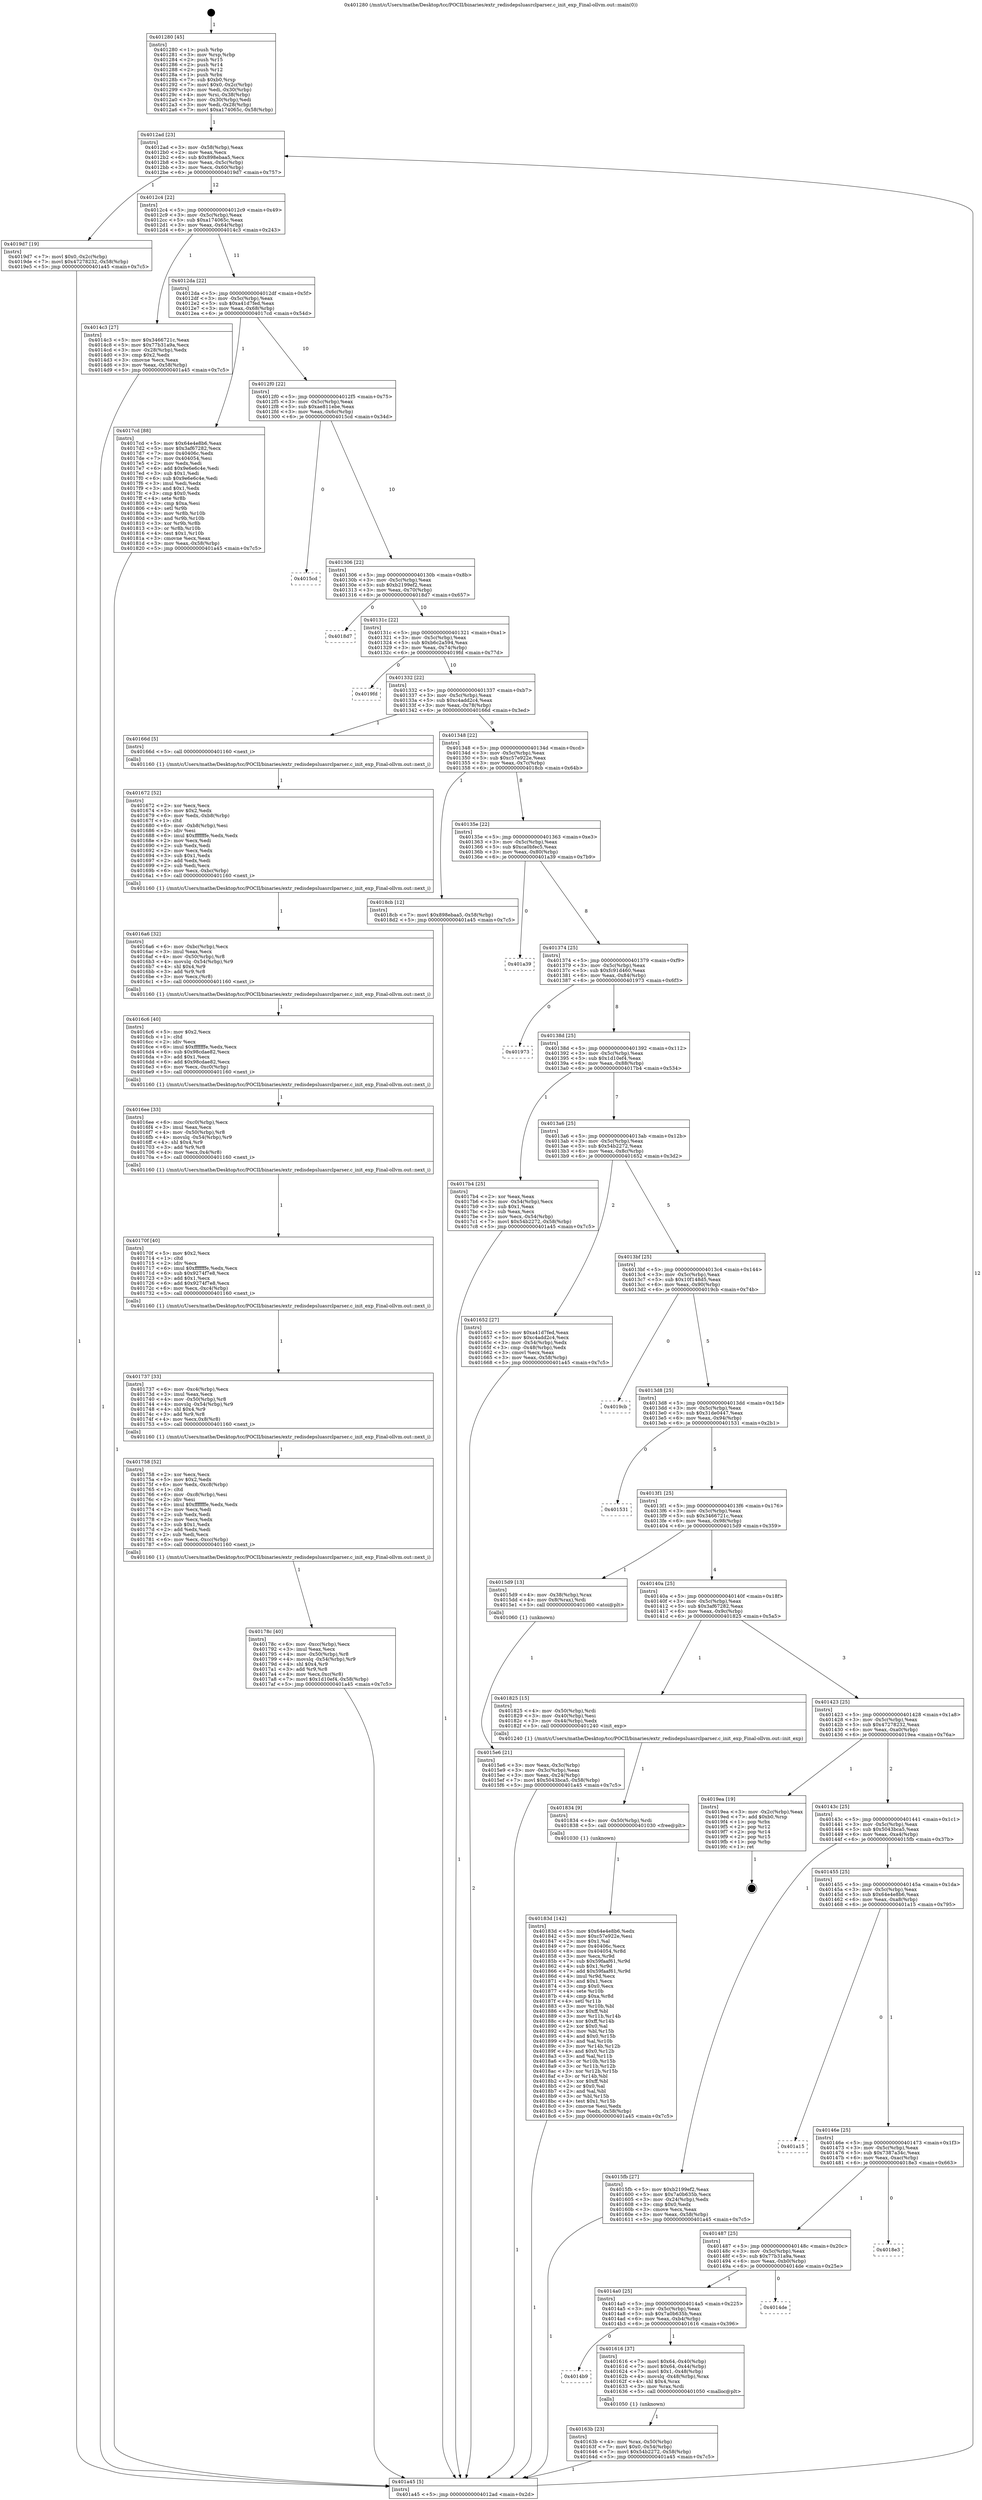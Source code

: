 digraph "0x401280" {
  label = "0x401280 (/mnt/c/Users/mathe/Desktop/tcc/POCII/binaries/extr_redisdepsluasrclparser.c_init_exp_Final-ollvm.out::main(0))"
  labelloc = "t"
  node[shape=record]

  Entry [label="",width=0.3,height=0.3,shape=circle,fillcolor=black,style=filled]
  "0x4012ad" [label="{
     0x4012ad [23]\l
     | [instrs]\l
     &nbsp;&nbsp;0x4012ad \<+3\>: mov -0x58(%rbp),%eax\l
     &nbsp;&nbsp;0x4012b0 \<+2\>: mov %eax,%ecx\l
     &nbsp;&nbsp;0x4012b2 \<+6\>: sub $0x898ebaa5,%ecx\l
     &nbsp;&nbsp;0x4012b8 \<+3\>: mov %eax,-0x5c(%rbp)\l
     &nbsp;&nbsp;0x4012bb \<+3\>: mov %ecx,-0x60(%rbp)\l
     &nbsp;&nbsp;0x4012be \<+6\>: je 00000000004019d7 \<main+0x757\>\l
  }"]
  "0x4019d7" [label="{
     0x4019d7 [19]\l
     | [instrs]\l
     &nbsp;&nbsp;0x4019d7 \<+7\>: movl $0x0,-0x2c(%rbp)\l
     &nbsp;&nbsp;0x4019de \<+7\>: movl $0x47278232,-0x58(%rbp)\l
     &nbsp;&nbsp;0x4019e5 \<+5\>: jmp 0000000000401a45 \<main+0x7c5\>\l
  }"]
  "0x4012c4" [label="{
     0x4012c4 [22]\l
     | [instrs]\l
     &nbsp;&nbsp;0x4012c4 \<+5\>: jmp 00000000004012c9 \<main+0x49\>\l
     &nbsp;&nbsp;0x4012c9 \<+3\>: mov -0x5c(%rbp),%eax\l
     &nbsp;&nbsp;0x4012cc \<+5\>: sub $0xa174065c,%eax\l
     &nbsp;&nbsp;0x4012d1 \<+3\>: mov %eax,-0x64(%rbp)\l
     &nbsp;&nbsp;0x4012d4 \<+6\>: je 00000000004014c3 \<main+0x243\>\l
  }"]
  Exit [label="",width=0.3,height=0.3,shape=circle,fillcolor=black,style=filled,peripheries=2]
  "0x4014c3" [label="{
     0x4014c3 [27]\l
     | [instrs]\l
     &nbsp;&nbsp;0x4014c3 \<+5\>: mov $0x3466721c,%eax\l
     &nbsp;&nbsp;0x4014c8 \<+5\>: mov $0x77b31a9a,%ecx\l
     &nbsp;&nbsp;0x4014cd \<+3\>: mov -0x28(%rbp),%edx\l
     &nbsp;&nbsp;0x4014d0 \<+3\>: cmp $0x2,%edx\l
     &nbsp;&nbsp;0x4014d3 \<+3\>: cmovne %ecx,%eax\l
     &nbsp;&nbsp;0x4014d6 \<+3\>: mov %eax,-0x58(%rbp)\l
     &nbsp;&nbsp;0x4014d9 \<+5\>: jmp 0000000000401a45 \<main+0x7c5\>\l
  }"]
  "0x4012da" [label="{
     0x4012da [22]\l
     | [instrs]\l
     &nbsp;&nbsp;0x4012da \<+5\>: jmp 00000000004012df \<main+0x5f\>\l
     &nbsp;&nbsp;0x4012df \<+3\>: mov -0x5c(%rbp),%eax\l
     &nbsp;&nbsp;0x4012e2 \<+5\>: sub $0xa41d7fed,%eax\l
     &nbsp;&nbsp;0x4012e7 \<+3\>: mov %eax,-0x68(%rbp)\l
     &nbsp;&nbsp;0x4012ea \<+6\>: je 00000000004017cd \<main+0x54d\>\l
  }"]
  "0x401a45" [label="{
     0x401a45 [5]\l
     | [instrs]\l
     &nbsp;&nbsp;0x401a45 \<+5\>: jmp 00000000004012ad \<main+0x2d\>\l
  }"]
  "0x401280" [label="{
     0x401280 [45]\l
     | [instrs]\l
     &nbsp;&nbsp;0x401280 \<+1\>: push %rbp\l
     &nbsp;&nbsp;0x401281 \<+3\>: mov %rsp,%rbp\l
     &nbsp;&nbsp;0x401284 \<+2\>: push %r15\l
     &nbsp;&nbsp;0x401286 \<+2\>: push %r14\l
     &nbsp;&nbsp;0x401288 \<+2\>: push %r12\l
     &nbsp;&nbsp;0x40128a \<+1\>: push %rbx\l
     &nbsp;&nbsp;0x40128b \<+7\>: sub $0xb0,%rsp\l
     &nbsp;&nbsp;0x401292 \<+7\>: movl $0x0,-0x2c(%rbp)\l
     &nbsp;&nbsp;0x401299 \<+3\>: mov %edi,-0x30(%rbp)\l
     &nbsp;&nbsp;0x40129c \<+4\>: mov %rsi,-0x38(%rbp)\l
     &nbsp;&nbsp;0x4012a0 \<+3\>: mov -0x30(%rbp),%edi\l
     &nbsp;&nbsp;0x4012a3 \<+3\>: mov %edi,-0x28(%rbp)\l
     &nbsp;&nbsp;0x4012a6 \<+7\>: movl $0xa174065c,-0x58(%rbp)\l
  }"]
  "0x40183d" [label="{
     0x40183d [142]\l
     | [instrs]\l
     &nbsp;&nbsp;0x40183d \<+5\>: mov $0x64e4e8b6,%edx\l
     &nbsp;&nbsp;0x401842 \<+5\>: mov $0xc57e922e,%esi\l
     &nbsp;&nbsp;0x401847 \<+2\>: mov $0x1,%al\l
     &nbsp;&nbsp;0x401849 \<+7\>: mov 0x40406c,%ecx\l
     &nbsp;&nbsp;0x401850 \<+8\>: mov 0x404054,%r8d\l
     &nbsp;&nbsp;0x401858 \<+3\>: mov %ecx,%r9d\l
     &nbsp;&nbsp;0x40185b \<+7\>: sub $0x59faaf61,%r9d\l
     &nbsp;&nbsp;0x401862 \<+4\>: sub $0x1,%r9d\l
     &nbsp;&nbsp;0x401866 \<+7\>: add $0x59faaf61,%r9d\l
     &nbsp;&nbsp;0x40186d \<+4\>: imul %r9d,%ecx\l
     &nbsp;&nbsp;0x401871 \<+3\>: and $0x1,%ecx\l
     &nbsp;&nbsp;0x401874 \<+3\>: cmp $0x0,%ecx\l
     &nbsp;&nbsp;0x401877 \<+4\>: sete %r10b\l
     &nbsp;&nbsp;0x40187b \<+4\>: cmp $0xa,%r8d\l
     &nbsp;&nbsp;0x40187f \<+4\>: setl %r11b\l
     &nbsp;&nbsp;0x401883 \<+3\>: mov %r10b,%bl\l
     &nbsp;&nbsp;0x401886 \<+3\>: xor $0xff,%bl\l
     &nbsp;&nbsp;0x401889 \<+3\>: mov %r11b,%r14b\l
     &nbsp;&nbsp;0x40188c \<+4\>: xor $0xff,%r14b\l
     &nbsp;&nbsp;0x401890 \<+2\>: xor $0x0,%al\l
     &nbsp;&nbsp;0x401892 \<+3\>: mov %bl,%r15b\l
     &nbsp;&nbsp;0x401895 \<+4\>: and $0x0,%r15b\l
     &nbsp;&nbsp;0x401899 \<+3\>: and %al,%r10b\l
     &nbsp;&nbsp;0x40189c \<+3\>: mov %r14b,%r12b\l
     &nbsp;&nbsp;0x40189f \<+4\>: and $0x0,%r12b\l
     &nbsp;&nbsp;0x4018a3 \<+3\>: and %al,%r11b\l
     &nbsp;&nbsp;0x4018a6 \<+3\>: or %r10b,%r15b\l
     &nbsp;&nbsp;0x4018a9 \<+3\>: or %r11b,%r12b\l
     &nbsp;&nbsp;0x4018ac \<+3\>: xor %r12b,%r15b\l
     &nbsp;&nbsp;0x4018af \<+3\>: or %r14b,%bl\l
     &nbsp;&nbsp;0x4018b2 \<+3\>: xor $0xff,%bl\l
     &nbsp;&nbsp;0x4018b5 \<+2\>: or $0x0,%al\l
     &nbsp;&nbsp;0x4018b7 \<+2\>: and %al,%bl\l
     &nbsp;&nbsp;0x4018b9 \<+3\>: or %bl,%r15b\l
     &nbsp;&nbsp;0x4018bc \<+4\>: test $0x1,%r15b\l
     &nbsp;&nbsp;0x4018c0 \<+3\>: cmovne %esi,%edx\l
     &nbsp;&nbsp;0x4018c3 \<+3\>: mov %edx,-0x58(%rbp)\l
     &nbsp;&nbsp;0x4018c6 \<+5\>: jmp 0000000000401a45 \<main+0x7c5\>\l
  }"]
  "0x4017cd" [label="{
     0x4017cd [88]\l
     | [instrs]\l
     &nbsp;&nbsp;0x4017cd \<+5\>: mov $0x64e4e8b6,%eax\l
     &nbsp;&nbsp;0x4017d2 \<+5\>: mov $0x3af67282,%ecx\l
     &nbsp;&nbsp;0x4017d7 \<+7\>: mov 0x40406c,%edx\l
     &nbsp;&nbsp;0x4017de \<+7\>: mov 0x404054,%esi\l
     &nbsp;&nbsp;0x4017e5 \<+2\>: mov %edx,%edi\l
     &nbsp;&nbsp;0x4017e7 \<+6\>: add $0x9e6e6c4e,%edi\l
     &nbsp;&nbsp;0x4017ed \<+3\>: sub $0x1,%edi\l
     &nbsp;&nbsp;0x4017f0 \<+6\>: sub $0x9e6e6c4e,%edi\l
     &nbsp;&nbsp;0x4017f6 \<+3\>: imul %edi,%edx\l
     &nbsp;&nbsp;0x4017f9 \<+3\>: and $0x1,%edx\l
     &nbsp;&nbsp;0x4017fc \<+3\>: cmp $0x0,%edx\l
     &nbsp;&nbsp;0x4017ff \<+4\>: sete %r8b\l
     &nbsp;&nbsp;0x401803 \<+3\>: cmp $0xa,%esi\l
     &nbsp;&nbsp;0x401806 \<+4\>: setl %r9b\l
     &nbsp;&nbsp;0x40180a \<+3\>: mov %r8b,%r10b\l
     &nbsp;&nbsp;0x40180d \<+3\>: and %r9b,%r10b\l
     &nbsp;&nbsp;0x401810 \<+3\>: xor %r9b,%r8b\l
     &nbsp;&nbsp;0x401813 \<+3\>: or %r8b,%r10b\l
     &nbsp;&nbsp;0x401816 \<+4\>: test $0x1,%r10b\l
     &nbsp;&nbsp;0x40181a \<+3\>: cmovne %ecx,%eax\l
     &nbsp;&nbsp;0x40181d \<+3\>: mov %eax,-0x58(%rbp)\l
     &nbsp;&nbsp;0x401820 \<+5\>: jmp 0000000000401a45 \<main+0x7c5\>\l
  }"]
  "0x4012f0" [label="{
     0x4012f0 [22]\l
     | [instrs]\l
     &nbsp;&nbsp;0x4012f0 \<+5\>: jmp 00000000004012f5 \<main+0x75\>\l
     &nbsp;&nbsp;0x4012f5 \<+3\>: mov -0x5c(%rbp),%eax\l
     &nbsp;&nbsp;0x4012f8 \<+5\>: sub $0xae811ebe,%eax\l
     &nbsp;&nbsp;0x4012fd \<+3\>: mov %eax,-0x6c(%rbp)\l
     &nbsp;&nbsp;0x401300 \<+6\>: je 00000000004015cd \<main+0x34d\>\l
  }"]
  "0x401834" [label="{
     0x401834 [9]\l
     | [instrs]\l
     &nbsp;&nbsp;0x401834 \<+4\>: mov -0x50(%rbp),%rdi\l
     &nbsp;&nbsp;0x401838 \<+5\>: call 0000000000401030 \<free@plt\>\l
     | [calls]\l
     &nbsp;&nbsp;0x401030 \{1\} (unknown)\l
  }"]
  "0x4015cd" [label="{
     0x4015cd\l
  }", style=dashed]
  "0x401306" [label="{
     0x401306 [22]\l
     | [instrs]\l
     &nbsp;&nbsp;0x401306 \<+5\>: jmp 000000000040130b \<main+0x8b\>\l
     &nbsp;&nbsp;0x40130b \<+3\>: mov -0x5c(%rbp),%eax\l
     &nbsp;&nbsp;0x40130e \<+5\>: sub $0xb2199ef2,%eax\l
     &nbsp;&nbsp;0x401313 \<+3\>: mov %eax,-0x70(%rbp)\l
     &nbsp;&nbsp;0x401316 \<+6\>: je 00000000004018d7 \<main+0x657\>\l
  }"]
  "0x40178c" [label="{
     0x40178c [40]\l
     | [instrs]\l
     &nbsp;&nbsp;0x40178c \<+6\>: mov -0xcc(%rbp),%ecx\l
     &nbsp;&nbsp;0x401792 \<+3\>: imul %eax,%ecx\l
     &nbsp;&nbsp;0x401795 \<+4\>: mov -0x50(%rbp),%r8\l
     &nbsp;&nbsp;0x401799 \<+4\>: movslq -0x54(%rbp),%r9\l
     &nbsp;&nbsp;0x40179d \<+4\>: shl $0x4,%r9\l
     &nbsp;&nbsp;0x4017a1 \<+3\>: add %r9,%r8\l
     &nbsp;&nbsp;0x4017a4 \<+4\>: mov %ecx,0xc(%r8)\l
     &nbsp;&nbsp;0x4017a8 \<+7\>: movl $0x1d10ef4,-0x58(%rbp)\l
     &nbsp;&nbsp;0x4017af \<+5\>: jmp 0000000000401a45 \<main+0x7c5\>\l
  }"]
  "0x4018d7" [label="{
     0x4018d7\l
  }", style=dashed]
  "0x40131c" [label="{
     0x40131c [22]\l
     | [instrs]\l
     &nbsp;&nbsp;0x40131c \<+5\>: jmp 0000000000401321 \<main+0xa1\>\l
     &nbsp;&nbsp;0x401321 \<+3\>: mov -0x5c(%rbp),%eax\l
     &nbsp;&nbsp;0x401324 \<+5\>: sub $0xb6c2a594,%eax\l
     &nbsp;&nbsp;0x401329 \<+3\>: mov %eax,-0x74(%rbp)\l
     &nbsp;&nbsp;0x40132c \<+6\>: je 00000000004019fd \<main+0x77d\>\l
  }"]
  "0x401758" [label="{
     0x401758 [52]\l
     | [instrs]\l
     &nbsp;&nbsp;0x401758 \<+2\>: xor %ecx,%ecx\l
     &nbsp;&nbsp;0x40175a \<+5\>: mov $0x2,%edx\l
     &nbsp;&nbsp;0x40175f \<+6\>: mov %edx,-0xc8(%rbp)\l
     &nbsp;&nbsp;0x401765 \<+1\>: cltd\l
     &nbsp;&nbsp;0x401766 \<+6\>: mov -0xc8(%rbp),%esi\l
     &nbsp;&nbsp;0x40176c \<+2\>: idiv %esi\l
     &nbsp;&nbsp;0x40176e \<+6\>: imul $0xfffffffe,%edx,%edx\l
     &nbsp;&nbsp;0x401774 \<+2\>: mov %ecx,%edi\l
     &nbsp;&nbsp;0x401776 \<+2\>: sub %edx,%edi\l
     &nbsp;&nbsp;0x401778 \<+2\>: mov %ecx,%edx\l
     &nbsp;&nbsp;0x40177a \<+3\>: sub $0x1,%edx\l
     &nbsp;&nbsp;0x40177d \<+2\>: add %edx,%edi\l
     &nbsp;&nbsp;0x40177f \<+2\>: sub %edi,%ecx\l
     &nbsp;&nbsp;0x401781 \<+6\>: mov %ecx,-0xcc(%rbp)\l
     &nbsp;&nbsp;0x401787 \<+5\>: call 0000000000401160 \<next_i\>\l
     | [calls]\l
     &nbsp;&nbsp;0x401160 \{1\} (/mnt/c/Users/mathe/Desktop/tcc/POCII/binaries/extr_redisdepsluasrclparser.c_init_exp_Final-ollvm.out::next_i)\l
  }"]
  "0x4019fd" [label="{
     0x4019fd\l
  }", style=dashed]
  "0x401332" [label="{
     0x401332 [22]\l
     | [instrs]\l
     &nbsp;&nbsp;0x401332 \<+5\>: jmp 0000000000401337 \<main+0xb7\>\l
     &nbsp;&nbsp;0x401337 \<+3\>: mov -0x5c(%rbp),%eax\l
     &nbsp;&nbsp;0x40133a \<+5\>: sub $0xc4add2c4,%eax\l
     &nbsp;&nbsp;0x40133f \<+3\>: mov %eax,-0x78(%rbp)\l
     &nbsp;&nbsp;0x401342 \<+6\>: je 000000000040166d \<main+0x3ed\>\l
  }"]
  "0x401737" [label="{
     0x401737 [33]\l
     | [instrs]\l
     &nbsp;&nbsp;0x401737 \<+6\>: mov -0xc4(%rbp),%ecx\l
     &nbsp;&nbsp;0x40173d \<+3\>: imul %eax,%ecx\l
     &nbsp;&nbsp;0x401740 \<+4\>: mov -0x50(%rbp),%r8\l
     &nbsp;&nbsp;0x401744 \<+4\>: movslq -0x54(%rbp),%r9\l
     &nbsp;&nbsp;0x401748 \<+4\>: shl $0x4,%r9\l
     &nbsp;&nbsp;0x40174c \<+3\>: add %r9,%r8\l
     &nbsp;&nbsp;0x40174f \<+4\>: mov %ecx,0x8(%r8)\l
     &nbsp;&nbsp;0x401753 \<+5\>: call 0000000000401160 \<next_i\>\l
     | [calls]\l
     &nbsp;&nbsp;0x401160 \{1\} (/mnt/c/Users/mathe/Desktop/tcc/POCII/binaries/extr_redisdepsluasrclparser.c_init_exp_Final-ollvm.out::next_i)\l
  }"]
  "0x40166d" [label="{
     0x40166d [5]\l
     | [instrs]\l
     &nbsp;&nbsp;0x40166d \<+5\>: call 0000000000401160 \<next_i\>\l
     | [calls]\l
     &nbsp;&nbsp;0x401160 \{1\} (/mnt/c/Users/mathe/Desktop/tcc/POCII/binaries/extr_redisdepsluasrclparser.c_init_exp_Final-ollvm.out::next_i)\l
  }"]
  "0x401348" [label="{
     0x401348 [22]\l
     | [instrs]\l
     &nbsp;&nbsp;0x401348 \<+5\>: jmp 000000000040134d \<main+0xcd\>\l
     &nbsp;&nbsp;0x40134d \<+3\>: mov -0x5c(%rbp),%eax\l
     &nbsp;&nbsp;0x401350 \<+5\>: sub $0xc57e922e,%eax\l
     &nbsp;&nbsp;0x401355 \<+3\>: mov %eax,-0x7c(%rbp)\l
     &nbsp;&nbsp;0x401358 \<+6\>: je 00000000004018cb \<main+0x64b\>\l
  }"]
  "0x40170f" [label="{
     0x40170f [40]\l
     | [instrs]\l
     &nbsp;&nbsp;0x40170f \<+5\>: mov $0x2,%ecx\l
     &nbsp;&nbsp;0x401714 \<+1\>: cltd\l
     &nbsp;&nbsp;0x401715 \<+2\>: idiv %ecx\l
     &nbsp;&nbsp;0x401717 \<+6\>: imul $0xfffffffe,%edx,%ecx\l
     &nbsp;&nbsp;0x40171d \<+6\>: sub $0x9274f7e8,%ecx\l
     &nbsp;&nbsp;0x401723 \<+3\>: add $0x1,%ecx\l
     &nbsp;&nbsp;0x401726 \<+6\>: add $0x9274f7e8,%ecx\l
     &nbsp;&nbsp;0x40172c \<+6\>: mov %ecx,-0xc4(%rbp)\l
     &nbsp;&nbsp;0x401732 \<+5\>: call 0000000000401160 \<next_i\>\l
     | [calls]\l
     &nbsp;&nbsp;0x401160 \{1\} (/mnt/c/Users/mathe/Desktop/tcc/POCII/binaries/extr_redisdepsluasrclparser.c_init_exp_Final-ollvm.out::next_i)\l
  }"]
  "0x4018cb" [label="{
     0x4018cb [12]\l
     | [instrs]\l
     &nbsp;&nbsp;0x4018cb \<+7\>: movl $0x898ebaa5,-0x58(%rbp)\l
     &nbsp;&nbsp;0x4018d2 \<+5\>: jmp 0000000000401a45 \<main+0x7c5\>\l
  }"]
  "0x40135e" [label="{
     0x40135e [22]\l
     | [instrs]\l
     &nbsp;&nbsp;0x40135e \<+5\>: jmp 0000000000401363 \<main+0xe3\>\l
     &nbsp;&nbsp;0x401363 \<+3\>: mov -0x5c(%rbp),%eax\l
     &nbsp;&nbsp;0x401366 \<+5\>: sub $0xca0bfec5,%eax\l
     &nbsp;&nbsp;0x40136b \<+3\>: mov %eax,-0x80(%rbp)\l
     &nbsp;&nbsp;0x40136e \<+6\>: je 0000000000401a39 \<main+0x7b9\>\l
  }"]
  "0x4016ee" [label="{
     0x4016ee [33]\l
     | [instrs]\l
     &nbsp;&nbsp;0x4016ee \<+6\>: mov -0xc0(%rbp),%ecx\l
     &nbsp;&nbsp;0x4016f4 \<+3\>: imul %eax,%ecx\l
     &nbsp;&nbsp;0x4016f7 \<+4\>: mov -0x50(%rbp),%r8\l
     &nbsp;&nbsp;0x4016fb \<+4\>: movslq -0x54(%rbp),%r9\l
     &nbsp;&nbsp;0x4016ff \<+4\>: shl $0x4,%r9\l
     &nbsp;&nbsp;0x401703 \<+3\>: add %r9,%r8\l
     &nbsp;&nbsp;0x401706 \<+4\>: mov %ecx,0x4(%r8)\l
     &nbsp;&nbsp;0x40170a \<+5\>: call 0000000000401160 \<next_i\>\l
     | [calls]\l
     &nbsp;&nbsp;0x401160 \{1\} (/mnt/c/Users/mathe/Desktop/tcc/POCII/binaries/extr_redisdepsluasrclparser.c_init_exp_Final-ollvm.out::next_i)\l
  }"]
  "0x401a39" [label="{
     0x401a39\l
  }", style=dashed]
  "0x401374" [label="{
     0x401374 [25]\l
     | [instrs]\l
     &nbsp;&nbsp;0x401374 \<+5\>: jmp 0000000000401379 \<main+0xf9\>\l
     &nbsp;&nbsp;0x401379 \<+3\>: mov -0x5c(%rbp),%eax\l
     &nbsp;&nbsp;0x40137c \<+5\>: sub $0xfc91d460,%eax\l
     &nbsp;&nbsp;0x401381 \<+6\>: mov %eax,-0x84(%rbp)\l
     &nbsp;&nbsp;0x401387 \<+6\>: je 0000000000401973 \<main+0x6f3\>\l
  }"]
  "0x4016c6" [label="{
     0x4016c6 [40]\l
     | [instrs]\l
     &nbsp;&nbsp;0x4016c6 \<+5\>: mov $0x2,%ecx\l
     &nbsp;&nbsp;0x4016cb \<+1\>: cltd\l
     &nbsp;&nbsp;0x4016cc \<+2\>: idiv %ecx\l
     &nbsp;&nbsp;0x4016ce \<+6\>: imul $0xfffffffe,%edx,%ecx\l
     &nbsp;&nbsp;0x4016d4 \<+6\>: sub $0x98cdae82,%ecx\l
     &nbsp;&nbsp;0x4016da \<+3\>: add $0x1,%ecx\l
     &nbsp;&nbsp;0x4016dd \<+6\>: add $0x98cdae82,%ecx\l
     &nbsp;&nbsp;0x4016e3 \<+6\>: mov %ecx,-0xc0(%rbp)\l
     &nbsp;&nbsp;0x4016e9 \<+5\>: call 0000000000401160 \<next_i\>\l
     | [calls]\l
     &nbsp;&nbsp;0x401160 \{1\} (/mnt/c/Users/mathe/Desktop/tcc/POCII/binaries/extr_redisdepsluasrclparser.c_init_exp_Final-ollvm.out::next_i)\l
  }"]
  "0x401973" [label="{
     0x401973\l
  }", style=dashed]
  "0x40138d" [label="{
     0x40138d [25]\l
     | [instrs]\l
     &nbsp;&nbsp;0x40138d \<+5\>: jmp 0000000000401392 \<main+0x112\>\l
     &nbsp;&nbsp;0x401392 \<+3\>: mov -0x5c(%rbp),%eax\l
     &nbsp;&nbsp;0x401395 \<+5\>: sub $0x1d10ef4,%eax\l
     &nbsp;&nbsp;0x40139a \<+6\>: mov %eax,-0x88(%rbp)\l
     &nbsp;&nbsp;0x4013a0 \<+6\>: je 00000000004017b4 \<main+0x534\>\l
  }"]
  "0x4016a6" [label="{
     0x4016a6 [32]\l
     | [instrs]\l
     &nbsp;&nbsp;0x4016a6 \<+6\>: mov -0xbc(%rbp),%ecx\l
     &nbsp;&nbsp;0x4016ac \<+3\>: imul %eax,%ecx\l
     &nbsp;&nbsp;0x4016af \<+4\>: mov -0x50(%rbp),%r8\l
     &nbsp;&nbsp;0x4016b3 \<+4\>: movslq -0x54(%rbp),%r9\l
     &nbsp;&nbsp;0x4016b7 \<+4\>: shl $0x4,%r9\l
     &nbsp;&nbsp;0x4016bb \<+3\>: add %r9,%r8\l
     &nbsp;&nbsp;0x4016be \<+3\>: mov %ecx,(%r8)\l
     &nbsp;&nbsp;0x4016c1 \<+5\>: call 0000000000401160 \<next_i\>\l
     | [calls]\l
     &nbsp;&nbsp;0x401160 \{1\} (/mnt/c/Users/mathe/Desktop/tcc/POCII/binaries/extr_redisdepsluasrclparser.c_init_exp_Final-ollvm.out::next_i)\l
  }"]
  "0x4017b4" [label="{
     0x4017b4 [25]\l
     | [instrs]\l
     &nbsp;&nbsp;0x4017b4 \<+2\>: xor %eax,%eax\l
     &nbsp;&nbsp;0x4017b6 \<+3\>: mov -0x54(%rbp),%ecx\l
     &nbsp;&nbsp;0x4017b9 \<+3\>: sub $0x1,%eax\l
     &nbsp;&nbsp;0x4017bc \<+2\>: sub %eax,%ecx\l
     &nbsp;&nbsp;0x4017be \<+3\>: mov %ecx,-0x54(%rbp)\l
     &nbsp;&nbsp;0x4017c1 \<+7\>: movl $0x54b2272,-0x58(%rbp)\l
     &nbsp;&nbsp;0x4017c8 \<+5\>: jmp 0000000000401a45 \<main+0x7c5\>\l
  }"]
  "0x4013a6" [label="{
     0x4013a6 [25]\l
     | [instrs]\l
     &nbsp;&nbsp;0x4013a6 \<+5\>: jmp 00000000004013ab \<main+0x12b\>\l
     &nbsp;&nbsp;0x4013ab \<+3\>: mov -0x5c(%rbp),%eax\l
     &nbsp;&nbsp;0x4013ae \<+5\>: sub $0x54b2272,%eax\l
     &nbsp;&nbsp;0x4013b3 \<+6\>: mov %eax,-0x8c(%rbp)\l
     &nbsp;&nbsp;0x4013b9 \<+6\>: je 0000000000401652 \<main+0x3d2\>\l
  }"]
  "0x401672" [label="{
     0x401672 [52]\l
     | [instrs]\l
     &nbsp;&nbsp;0x401672 \<+2\>: xor %ecx,%ecx\l
     &nbsp;&nbsp;0x401674 \<+5\>: mov $0x2,%edx\l
     &nbsp;&nbsp;0x401679 \<+6\>: mov %edx,-0xb8(%rbp)\l
     &nbsp;&nbsp;0x40167f \<+1\>: cltd\l
     &nbsp;&nbsp;0x401680 \<+6\>: mov -0xb8(%rbp),%esi\l
     &nbsp;&nbsp;0x401686 \<+2\>: idiv %esi\l
     &nbsp;&nbsp;0x401688 \<+6\>: imul $0xfffffffe,%edx,%edx\l
     &nbsp;&nbsp;0x40168e \<+2\>: mov %ecx,%edi\l
     &nbsp;&nbsp;0x401690 \<+2\>: sub %edx,%edi\l
     &nbsp;&nbsp;0x401692 \<+2\>: mov %ecx,%edx\l
     &nbsp;&nbsp;0x401694 \<+3\>: sub $0x1,%edx\l
     &nbsp;&nbsp;0x401697 \<+2\>: add %edx,%edi\l
     &nbsp;&nbsp;0x401699 \<+2\>: sub %edi,%ecx\l
     &nbsp;&nbsp;0x40169b \<+6\>: mov %ecx,-0xbc(%rbp)\l
     &nbsp;&nbsp;0x4016a1 \<+5\>: call 0000000000401160 \<next_i\>\l
     | [calls]\l
     &nbsp;&nbsp;0x401160 \{1\} (/mnt/c/Users/mathe/Desktop/tcc/POCII/binaries/extr_redisdepsluasrclparser.c_init_exp_Final-ollvm.out::next_i)\l
  }"]
  "0x401652" [label="{
     0x401652 [27]\l
     | [instrs]\l
     &nbsp;&nbsp;0x401652 \<+5\>: mov $0xa41d7fed,%eax\l
     &nbsp;&nbsp;0x401657 \<+5\>: mov $0xc4add2c4,%ecx\l
     &nbsp;&nbsp;0x40165c \<+3\>: mov -0x54(%rbp),%edx\l
     &nbsp;&nbsp;0x40165f \<+3\>: cmp -0x48(%rbp),%edx\l
     &nbsp;&nbsp;0x401662 \<+3\>: cmovl %ecx,%eax\l
     &nbsp;&nbsp;0x401665 \<+3\>: mov %eax,-0x58(%rbp)\l
     &nbsp;&nbsp;0x401668 \<+5\>: jmp 0000000000401a45 \<main+0x7c5\>\l
  }"]
  "0x4013bf" [label="{
     0x4013bf [25]\l
     | [instrs]\l
     &nbsp;&nbsp;0x4013bf \<+5\>: jmp 00000000004013c4 \<main+0x144\>\l
     &nbsp;&nbsp;0x4013c4 \<+3\>: mov -0x5c(%rbp),%eax\l
     &nbsp;&nbsp;0x4013c7 \<+5\>: sub $0x10f148d5,%eax\l
     &nbsp;&nbsp;0x4013cc \<+6\>: mov %eax,-0x90(%rbp)\l
     &nbsp;&nbsp;0x4013d2 \<+6\>: je 00000000004019cb \<main+0x74b\>\l
  }"]
  "0x40163b" [label="{
     0x40163b [23]\l
     | [instrs]\l
     &nbsp;&nbsp;0x40163b \<+4\>: mov %rax,-0x50(%rbp)\l
     &nbsp;&nbsp;0x40163f \<+7\>: movl $0x0,-0x54(%rbp)\l
     &nbsp;&nbsp;0x401646 \<+7\>: movl $0x54b2272,-0x58(%rbp)\l
     &nbsp;&nbsp;0x40164d \<+5\>: jmp 0000000000401a45 \<main+0x7c5\>\l
  }"]
  "0x4019cb" [label="{
     0x4019cb\l
  }", style=dashed]
  "0x4013d8" [label="{
     0x4013d8 [25]\l
     | [instrs]\l
     &nbsp;&nbsp;0x4013d8 \<+5\>: jmp 00000000004013dd \<main+0x15d\>\l
     &nbsp;&nbsp;0x4013dd \<+3\>: mov -0x5c(%rbp),%eax\l
     &nbsp;&nbsp;0x4013e0 \<+5\>: sub $0x31de0447,%eax\l
     &nbsp;&nbsp;0x4013e5 \<+6\>: mov %eax,-0x94(%rbp)\l
     &nbsp;&nbsp;0x4013eb \<+6\>: je 0000000000401531 \<main+0x2b1\>\l
  }"]
  "0x4014b9" [label="{
     0x4014b9\l
  }", style=dashed]
  "0x401531" [label="{
     0x401531\l
  }", style=dashed]
  "0x4013f1" [label="{
     0x4013f1 [25]\l
     | [instrs]\l
     &nbsp;&nbsp;0x4013f1 \<+5\>: jmp 00000000004013f6 \<main+0x176\>\l
     &nbsp;&nbsp;0x4013f6 \<+3\>: mov -0x5c(%rbp),%eax\l
     &nbsp;&nbsp;0x4013f9 \<+5\>: sub $0x3466721c,%eax\l
     &nbsp;&nbsp;0x4013fe \<+6\>: mov %eax,-0x98(%rbp)\l
     &nbsp;&nbsp;0x401404 \<+6\>: je 00000000004015d9 \<main+0x359\>\l
  }"]
  "0x401616" [label="{
     0x401616 [37]\l
     | [instrs]\l
     &nbsp;&nbsp;0x401616 \<+7\>: movl $0x64,-0x40(%rbp)\l
     &nbsp;&nbsp;0x40161d \<+7\>: movl $0x64,-0x44(%rbp)\l
     &nbsp;&nbsp;0x401624 \<+7\>: movl $0x1,-0x48(%rbp)\l
     &nbsp;&nbsp;0x40162b \<+4\>: movslq -0x48(%rbp),%rax\l
     &nbsp;&nbsp;0x40162f \<+4\>: shl $0x4,%rax\l
     &nbsp;&nbsp;0x401633 \<+3\>: mov %rax,%rdi\l
     &nbsp;&nbsp;0x401636 \<+5\>: call 0000000000401050 \<malloc@plt\>\l
     | [calls]\l
     &nbsp;&nbsp;0x401050 \{1\} (unknown)\l
  }"]
  "0x4015d9" [label="{
     0x4015d9 [13]\l
     | [instrs]\l
     &nbsp;&nbsp;0x4015d9 \<+4\>: mov -0x38(%rbp),%rax\l
     &nbsp;&nbsp;0x4015dd \<+4\>: mov 0x8(%rax),%rdi\l
     &nbsp;&nbsp;0x4015e1 \<+5\>: call 0000000000401060 \<atoi@plt\>\l
     | [calls]\l
     &nbsp;&nbsp;0x401060 \{1\} (unknown)\l
  }"]
  "0x40140a" [label="{
     0x40140a [25]\l
     | [instrs]\l
     &nbsp;&nbsp;0x40140a \<+5\>: jmp 000000000040140f \<main+0x18f\>\l
     &nbsp;&nbsp;0x40140f \<+3\>: mov -0x5c(%rbp),%eax\l
     &nbsp;&nbsp;0x401412 \<+5\>: sub $0x3af67282,%eax\l
     &nbsp;&nbsp;0x401417 \<+6\>: mov %eax,-0x9c(%rbp)\l
     &nbsp;&nbsp;0x40141d \<+6\>: je 0000000000401825 \<main+0x5a5\>\l
  }"]
  "0x4015e6" [label="{
     0x4015e6 [21]\l
     | [instrs]\l
     &nbsp;&nbsp;0x4015e6 \<+3\>: mov %eax,-0x3c(%rbp)\l
     &nbsp;&nbsp;0x4015e9 \<+3\>: mov -0x3c(%rbp),%eax\l
     &nbsp;&nbsp;0x4015ec \<+3\>: mov %eax,-0x24(%rbp)\l
     &nbsp;&nbsp;0x4015ef \<+7\>: movl $0x5043bca5,-0x58(%rbp)\l
     &nbsp;&nbsp;0x4015f6 \<+5\>: jmp 0000000000401a45 \<main+0x7c5\>\l
  }"]
  "0x4014a0" [label="{
     0x4014a0 [25]\l
     | [instrs]\l
     &nbsp;&nbsp;0x4014a0 \<+5\>: jmp 00000000004014a5 \<main+0x225\>\l
     &nbsp;&nbsp;0x4014a5 \<+3\>: mov -0x5c(%rbp),%eax\l
     &nbsp;&nbsp;0x4014a8 \<+5\>: sub $0x7a0b635b,%eax\l
     &nbsp;&nbsp;0x4014ad \<+6\>: mov %eax,-0xb4(%rbp)\l
     &nbsp;&nbsp;0x4014b3 \<+6\>: je 0000000000401616 \<main+0x396\>\l
  }"]
  "0x401825" [label="{
     0x401825 [15]\l
     | [instrs]\l
     &nbsp;&nbsp;0x401825 \<+4\>: mov -0x50(%rbp),%rdi\l
     &nbsp;&nbsp;0x401829 \<+3\>: mov -0x40(%rbp),%esi\l
     &nbsp;&nbsp;0x40182c \<+3\>: mov -0x44(%rbp),%edx\l
     &nbsp;&nbsp;0x40182f \<+5\>: call 0000000000401240 \<init_exp\>\l
     | [calls]\l
     &nbsp;&nbsp;0x401240 \{1\} (/mnt/c/Users/mathe/Desktop/tcc/POCII/binaries/extr_redisdepsluasrclparser.c_init_exp_Final-ollvm.out::init_exp)\l
  }"]
  "0x401423" [label="{
     0x401423 [25]\l
     | [instrs]\l
     &nbsp;&nbsp;0x401423 \<+5\>: jmp 0000000000401428 \<main+0x1a8\>\l
     &nbsp;&nbsp;0x401428 \<+3\>: mov -0x5c(%rbp),%eax\l
     &nbsp;&nbsp;0x40142b \<+5\>: sub $0x47278232,%eax\l
     &nbsp;&nbsp;0x401430 \<+6\>: mov %eax,-0xa0(%rbp)\l
     &nbsp;&nbsp;0x401436 \<+6\>: je 00000000004019ea \<main+0x76a\>\l
  }"]
  "0x4014de" [label="{
     0x4014de\l
  }", style=dashed]
  "0x4019ea" [label="{
     0x4019ea [19]\l
     | [instrs]\l
     &nbsp;&nbsp;0x4019ea \<+3\>: mov -0x2c(%rbp),%eax\l
     &nbsp;&nbsp;0x4019ed \<+7\>: add $0xb0,%rsp\l
     &nbsp;&nbsp;0x4019f4 \<+1\>: pop %rbx\l
     &nbsp;&nbsp;0x4019f5 \<+2\>: pop %r12\l
     &nbsp;&nbsp;0x4019f7 \<+2\>: pop %r14\l
     &nbsp;&nbsp;0x4019f9 \<+2\>: pop %r15\l
     &nbsp;&nbsp;0x4019fb \<+1\>: pop %rbp\l
     &nbsp;&nbsp;0x4019fc \<+1\>: ret\l
  }"]
  "0x40143c" [label="{
     0x40143c [25]\l
     | [instrs]\l
     &nbsp;&nbsp;0x40143c \<+5\>: jmp 0000000000401441 \<main+0x1c1\>\l
     &nbsp;&nbsp;0x401441 \<+3\>: mov -0x5c(%rbp),%eax\l
     &nbsp;&nbsp;0x401444 \<+5\>: sub $0x5043bca5,%eax\l
     &nbsp;&nbsp;0x401449 \<+6\>: mov %eax,-0xa4(%rbp)\l
     &nbsp;&nbsp;0x40144f \<+6\>: je 00000000004015fb \<main+0x37b\>\l
  }"]
  "0x401487" [label="{
     0x401487 [25]\l
     | [instrs]\l
     &nbsp;&nbsp;0x401487 \<+5\>: jmp 000000000040148c \<main+0x20c\>\l
     &nbsp;&nbsp;0x40148c \<+3\>: mov -0x5c(%rbp),%eax\l
     &nbsp;&nbsp;0x40148f \<+5\>: sub $0x77b31a9a,%eax\l
     &nbsp;&nbsp;0x401494 \<+6\>: mov %eax,-0xb0(%rbp)\l
     &nbsp;&nbsp;0x40149a \<+6\>: je 00000000004014de \<main+0x25e\>\l
  }"]
  "0x4015fb" [label="{
     0x4015fb [27]\l
     | [instrs]\l
     &nbsp;&nbsp;0x4015fb \<+5\>: mov $0xb2199ef2,%eax\l
     &nbsp;&nbsp;0x401600 \<+5\>: mov $0x7a0b635b,%ecx\l
     &nbsp;&nbsp;0x401605 \<+3\>: mov -0x24(%rbp),%edx\l
     &nbsp;&nbsp;0x401608 \<+3\>: cmp $0x0,%edx\l
     &nbsp;&nbsp;0x40160b \<+3\>: cmove %ecx,%eax\l
     &nbsp;&nbsp;0x40160e \<+3\>: mov %eax,-0x58(%rbp)\l
     &nbsp;&nbsp;0x401611 \<+5\>: jmp 0000000000401a45 \<main+0x7c5\>\l
  }"]
  "0x401455" [label="{
     0x401455 [25]\l
     | [instrs]\l
     &nbsp;&nbsp;0x401455 \<+5\>: jmp 000000000040145a \<main+0x1da\>\l
     &nbsp;&nbsp;0x40145a \<+3\>: mov -0x5c(%rbp),%eax\l
     &nbsp;&nbsp;0x40145d \<+5\>: sub $0x64e4e8b6,%eax\l
     &nbsp;&nbsp;0x401462 \<+6\>: mov %eax,-0xa8(%rbp)\l
     &nbsp;&nbsp;0x401468 \<+6\>: je 0000000000401a15 \<main+0x795\>\l
  }"]
  "0x4018e3" [label="{
     0x4018e3\l
  }", style=dashed]
  "0x401a15" [label="{
     0x401a15\l
  }", style=dashed]
  "0x40146e" [label="{
     0x40146e [25]\l
     | [instrs]\l
     &nbsp;&nbsp;0x40146e \<+5\>: jmp 0000000000401473 \<main+0x1f3\>\l
     &nbsp;&nbsp;0x401473 \<+3\>: mov -0x5c(%rbp),%eax\l
     &nbsp;&nbsp;0x401476 \<+5\>: sub $0x7387a34c,%eax\l
     &nbsp;&nbsp;0x40147b \<+6\>: mov %eax,-0xac(%rbp)\l
     &nbsp;&nbsp;0x401481 \<+6\>: je 00000000004018e3 \<main+0x663\>\l
  }"]
  Entry -> "0x401280" [label=" 1"]
  "0x4012ad" -> "0x4019d7" [label=" 1"]
  "0x4012ad" -> "0x4012c4" [label=" 12"]
  "0x4019ea" -> Exit [label=" 1"]
  "0x4012c4" -> "0x4014c3" [label=" 1"]
  "0x4012c4" -> "0x4012da" [label=" 11"]
  "0x4014c3" -> "0x401a45" [label=" 1"]
  "0x401280" -> "0x4012ad" [label=" 1"]
  "0x401a45" -> "0x4012ad" [label=" 12"]
  "0x4019d7" -> "0x401a45" [label=" 1"]
  "0x4012da" -> "0x4017cd" [label=" 1"]
  "0x4012da" -> "0x4012f0" [label=" 10"]
  "0x4018cb" -> "0x401a45" [label=" 1"]
  "0x4012f0" -> "0x4015cd" [label=" 0"]
  "0x4012f0" -> "0x401306" [label=" 10"]
  "0x40183d" -> "0x401a45" [label=" 1"]
  "0x401306" -> "0x4018d7" [label=" 0"]
  "0x401306" -> "0x40131c" [label=" 10"]
  "0x401834" -> "0x40183d" [label=" 1"]
  "0x40131c" -> "0x4019fd" [label=" 0"]
  "0x40131c" -> "0x401332" [label=" 10"]
  "0x401825" -> "0x401834" [label=" 1"]
  "0x401332" -> "0x40166d" [label=" 1"]
  "0x401332" -> "0x401348" [label=" 9"]
  "0x4017cd" -> "0x401a45" [label=" 1"]
  "0x401348" -> "0x4018cb" [label=" 1"]
  "0x401348" -> "0x40135e" [label=" 8"]
  "0x4017b4" -> "0x401a45" [label=" 1"]
  "0x40135e" -> "0x401a39" [label=" 0"]
  "0x40135e" -> "0x401374" [label=" 8"]
  "0x40178c" -> "0x401a45" [label=" 1"]
  "0x401374" -> "0x401973" [label=" 0"]
  "0x401374" -> "0x40138d" [label=" 8"]
  "0x401758" -> "0x40178c" [label=" 1"]
  "0x40138d" -> "0x4017b4" [label=" 1"]
  "0x40138d" -> "0x4013a6" [label=" 7"]
  "0x401737" -> "0x401758" [label=" 1"]
  "0x4013a6" -> "0x401652" [label=" 2"]
  "0x4013a6" -> "0x4013bf" [label=" 5"]
  "0x40170f" -> "0x401737" [label=" 1"]
  "0x4013bf" -> "0x4019cb" [label=" 0"]
  "0x4013bf" -> "0x4013d8" [label=" 5"]
  "0x4016ee" -> "0x40170f" [label=" 1"]
  "0x4013d8" -> "0x401531" [label=" 0"]
  "0x4013d8" -> "0x4013f1" [label=" 5"]
  "0x4016c6" -> "0x4016ee" [label=" 1"]
  "0x4013f1" -> "0x4015d9" [label=" 1"]
  "0x4013f1" -> "0x40140a" [label=" 4"]
  "0x4015d9" -> "0x4015e6" [label=" 1"]
  "0x4015e6" -> "0x401a45" [label=" 1"]
  "0x4016a6" -> "0x4016c6" [label=" 1"]
  "0x40140a" -> "0x401825" [label=" 1"]
  "0x40140a" -> "0x401423" [label=" 3"]
  "0x40166d" -> "0x401672" [label=" 1"]
  "0x401423" -> "0x4019ea" [label=" 1"]
  "0x401423" -> "0x40143c" [label=" 2"]
  "0x401652" -> "0x401a45" [label=" 2"]
  "0x40143c" -> "0x4015fb" [label=" 1"]
  "0x40143c" -> "0x401455" [label=" 1"]
  "0x4015fb" -> "0x401a45" [label=" 1"]
  "0x401616" -> "0x40163b" [label=" 1"]
  "0x401455" -> "0x401a15" [label=" 0"]
  "0x401455" -> "0x40146e" [label=" 1"]
  "0x4014a0" -> "0x4014b9" [label=" 0"]
  "0x40146e" -> "0x4018e3" [label=" 0"]
  "0x40146e" -> "0x401487" [label=" 1"]
  "0x40163b" -> "0x401a45" [label=" 1"]
  "0x401487" -> "0x4014de" [label=" 0"]
  "0x401487" -> "0x4014a0" [label=" 1"]
  "0x401672" -> "0x4016a6" [label=" 1"]
  "0x4014a0" -> "0x401616" [label=" 1"]
}
